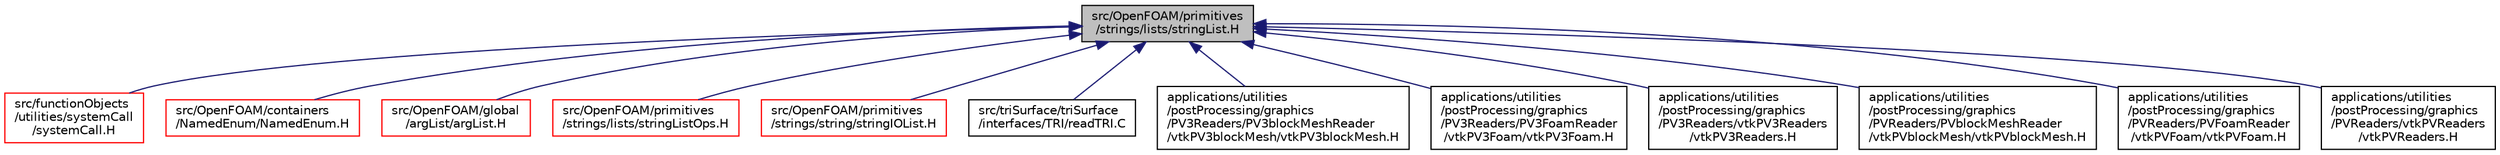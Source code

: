 digraph "src/OpenFOAM/primitives/strings/lists/stringList.H"
{
  bgcolor="transparent";
  edge [fontname="Helvetica",fontsize="10",labelfontname="Helvetica",labelfontsize="10"];
  node [fontname="Helvetica",fontsize="10",shape=record];
  Node61 [label="src/OpenFOAM/primitives\l/strings/lists/stringList.H",height=0.2,width=0.4,color="black", fillcolor="grey75", style="filled", fontcolor="black"];
  Node61 -> Node62 [dir="back",color="midnightblue",fontsize="10",style="solid",fontname="Helvetica"];
  Node62 [label="src/functionObjects\l/utilities/systemCall\l/systemCall.H",height=0.2,width=0.4,color="red",URL="$a04976.html"];
  Node61 -> Node64 [dir="back",color="midnightblue",fontsize="10",style="solid",fontname="Helvetica"];
  Node64 [label="src/OpenFOAM/containers\l/NamedEnum/NamedEnum.H",height=0.2,width=0.4,color="red",URL="$a09485.html"];
  Node61 -> Node783 [dir="back",color="midnightblue",fontsize="10",style="solid",fontname="Helvetica"];
  Node783 [label="src/OpenFOAM/global\l/argList/argList.H",height=0.2,width=0.4,color="red",URL="$a10907.html"];
  Node61 -> Node4992 [dir="back",color="midnightblue",fontsize="10",style="solid",fontname="Helvetica"];
  Node4992 [label="src/OpenFOAM/primitives\l/strings/lists/stringListOps.H",height=0.2,width=0.4,color="red",URL="$a13469.html",tooltip="Operations on lists of strings. "];
  Node61 -> Node4949 [dir="back",color="midnightblue",fontsize="10",style="solid",fontname="Helvetica"];
  Node4949 [label="src/OpenFOAM/primitives\l/strings/string/stringIOList.H",height=0.2,width=0.4,color="red",URL="$a13502.html"];
  Node61 -> Node4104 [dir="back",color="midnightblue",fontsize="10",style="solid",fontname="Helvetica"];
  Node4104 [label="src/triSurface/triSurface\l/interfaces/TRI/readTRI.C",height=0.2,width=0.4,color="black",URL="$a17492.html",tooltip="TRI (triangle) file reader. Comes out of e.g. AC3D. lines are 9 floats (3 points, each 3 floats) foll..."];
  Node61 -> Node4193 [dir="back",color="midnightblue",fontsize="10",style="solid",fontname="Helvetica"];
  Node4193 [label="applications/utilities\l/postProcessing/graphics\l/PV3Readers/PV3blockMeshReader\l/vtkPV3blockMesh/vtkPV3blockMesh.H",height=0.2,width=0.4,color="black",URL="$a19619.html"];
  Node61 -> Node1738 [dir="back",color="midnightblue",fontsize="10",style="solid",fontname="Helvetica"];
  Node1738 [label="applications/utilities\l/postProcessing/graphics\l/PV3Readers/PV3FoamReader\l/vtkPV3Foam/vtkPV3Foam.H",height=0.2,width=0.4,color="black",URL="$a19634.html"];
  Node61 -> Node4994 [dir="back",color="midnightblue",fontsize="10",style="solid",fontname="Helvetica"];
  Node4994 [label="applications/utilities\l/postProcessing/graphics\l/PV3Readers/vtkPV3Readers\l/vtkPV3Readers.H",height=0.2,width=0.4,color="black",URL="$a19688.html"];
  Node61 -> Node4194 [dir="back",color="midnightblue",fontsize="10",style="solid",fontname="Helvetica"];
  Node4194 [label="applications/utilities\l/postProcessing/graphics\l/PVReaders/PVblockMeshReader\l/vtkPVblockMesh/vtkPVblockMesh.H",height=0.2,width=0.4,color="black",URL="$a19694.html"];
  Node61 -> Node1740 [dir="back",color="midnightblue",fontsize="10",style="solid",fontname="Helvetica"];
  Node1740 [label="applications/utilities\l/postProcessing/graphics\l/PVReaders/PVFoamReader\l/vtkPVFoam/vtkPVFoam.H",height=0.2,width=0.4,color="black",URL="$a19706.html"];
  Node61 -> Node4995 [dir="back",color="midnightblue",fontsize="10",style="solid",fontname="Helvetica"];
  Node4995 [label="applications/utilities\l/postProcessing/graphics\l/PVReaders/vtkPVReaders\l/vtkPVReaders.H",height=0.2,width=0.4,color="black",URL="$a19760.html"];
}

